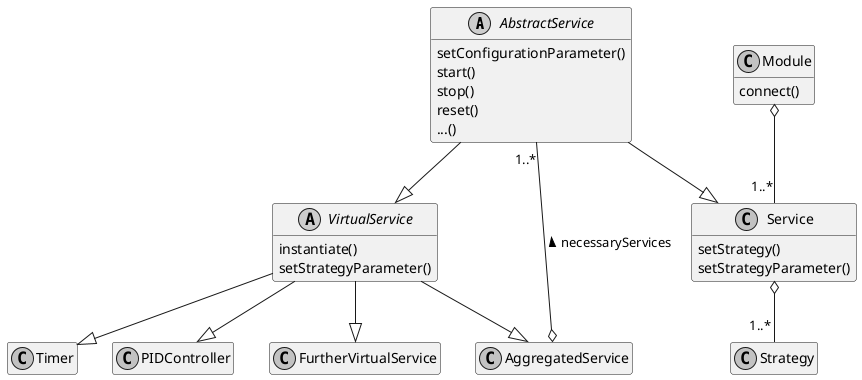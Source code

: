 @startuml

skinparam monochrome true
skinparam defaultFontName OpenSans

hide empty fields
hide empty methods

abstract class AbstractService {
setConfigurationParameter()
start()
stop()
reset()
...()
}

Service <|-up- AbstractService
VirtualService <|-up- AbstractService

Service o--"1..*" Strategy

VirtualService -down-|> AggregatedService
VirtualService -down-|> Timer
VirtualService -down-|> PIDController
VirtualService -down-|> FurtherVirtualService

class Module {
connect()
}

Module o--"1..*" Service

class Service {
setStrategy()
setStrategyParameter()
}

abstract class VirtualService {
instantiate()
setStrategyParameter()
}

class AggregatedService

AggregatedService o--"1..*" AbstractService : necessaryServices >

class Timer

class PIDController
@enduml